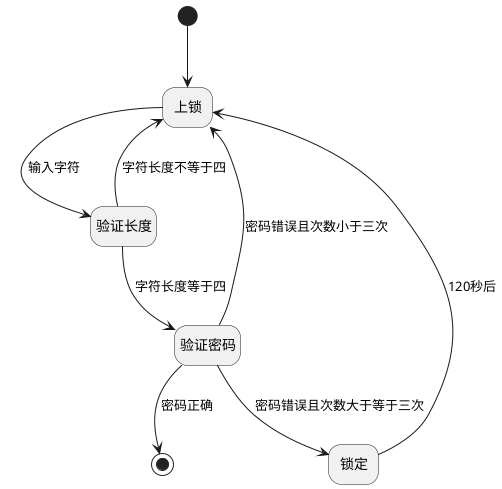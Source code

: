 @startuml
'https://plantuml.com/state-diagram

hide empty description
[*] --> 上锁
上锁 --> 验证长度 : 输入字符
验证长度 --> 上锁 : 字符长度不等于四
验证长度 --> 验证密码 : 字符长度等于四
验证密码 --> 上锁 : 密码错误且次数小于三次
验证密码 --> 锁定 : 密码错误且次数大于等于三次
锁定 --> 上锁 : 120秒后
验证密码 --> [*] : 密码正确


@enduml